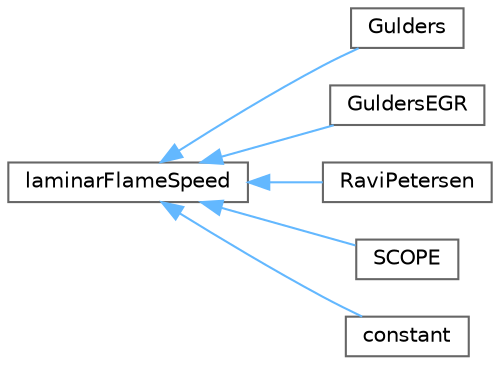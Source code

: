 digraph "Graphical Class Hierarchy"
{
 // LATEX_PDF_SIZE
  bgcolor="transparent";
  edge [fontname=Helvetica,fontsize=10,labelfontname=Helvetica,labelfontsize=10];
  node [fontname=Helvetica,fontsize=10,shape=box,height=0.2,width=0.4];
  rankdir="LR";
  Node0 [id="Node000000",label="laminarFlameSpeed",height=0.2,width=0.4,color="grey40", fillcolor="white", style="filled",URL="$classFoam_1_1laminarFlameSpeed.html",tooltip="Abstract class for laminar flame speed."];
  Node0 -> Node1 [id="edge4975_Node000000_Node000001",dir="back",color="steelblue1",style="solid",tooltip=" "];
  Node1 [id="Node000001",label="Gulders",height=0.2,width=0.4,color="grey40", fillcolor="white", style="filled",URL="$classFoam_1_1laminarFlameSpeedModels_1_1Gulders.html",tooltip="Laminar flame speed obtained from Gulder's correlation."];
  Node0 -> Node2 [id="edge4976_Node000000_Node000002",dir="back",color="steelblue1",style="solid",tooltip=" "];
  Node2 [id="Node000002",label="GuldersEGR",height=0.2,width=0.4,color="grey40", fillcolor="white", style="filled",URL="$classFoam_1_1laminarFlameSpeedModels_1_1GuldersEGR.html",tooltip="Laminar flame speed obtained from Gulder's correlation with EGR modelling."];
  Node0 -> Node3 [id="edge4977_Node000000_Node000003",dir="back",color="steelblue1",style="solid",tooltip=" "];
  Node3 [id="Node000003",label="RaviPetersen",height=0.2,width=0.4,color="grey40", fillcolor="white", style="filled",URL="$classFoam_1_1laminarFlameSpeedModels_1_1RaviPetersen.html",tooltip="Laminar flame speed obtained from Ravi and Petersen's correlation."];
  Node0 -> Node4 [id="edge4978_Node000000_Node000004",dir="back",color="steelblue1",style="solid",tooltip=" "];
  Node4 [id="Node000004",label="SCOPE",height=0.2,width=0.4,color="grey40", fillcolor="white", style="filled",URL="$classFoam_1_1laminarFlameSpeedModels_1_1SCOPE.html",tooltip="Laminar flame speed obtained from the SCOPE correlation."];
  Node0 -> Node5 [id="edge4979_Node000000_Node000005",dir="back",color="steelblue1",style="solid",tooltip=" "];
  Node5 [id="Node000005",label="constant",height=0.2,width=0.4,color="grey40", fillcolor="white", style="filled",URL="$classFoam_1_1laminarFlameSpeedModels_1_1constant.html",tooltip="Constant laminar flame speed model."];
}
